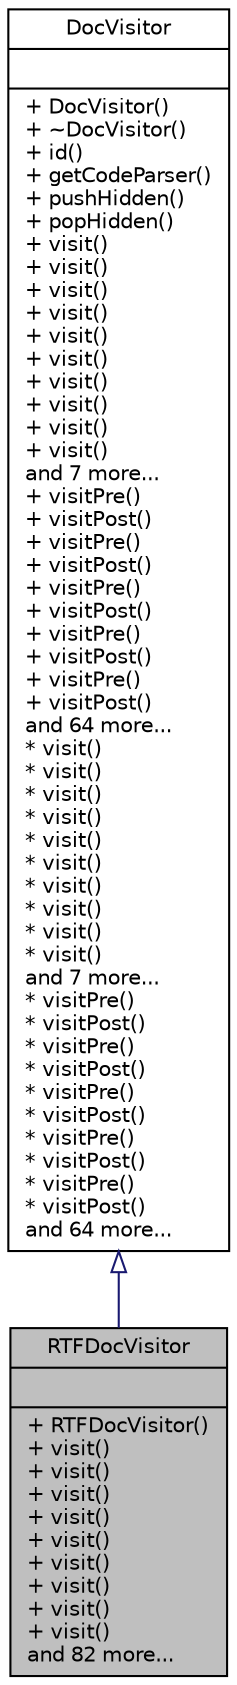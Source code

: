 digraph "RTFDocVisitor"
{
 // LATEX_PDF_SIZE
  edge [fontname="Helvetica",fontsize="10",labelfontname="Helvetica",labelfontsize="10"];
  node [fontname="Helvetica",fontsize="10",shape=record];
  Node1 [label="{RTFDocVisitor\n||+ RTFDocVisitor()\l+ visit()\l+ visit()\l+ visit()\l+ visit()\l+ visit()\l+ visit()\l+ visit()\l+ visit()\l+ visit()\land 82 more...\l}",height=0.2,width=0.4,color="black", fillcolor="grey75", style="filled", fontcolor="black",tooltip="Concrete visitor implementation for RTF output."];
  Node2 -> Node1 [dir="back",color="midnightblue",fontsize="10",style="solid",arrowtail="onormal"];
  Node2 [label="{DocVisitor\n||+ DocVisitor()\l+ ~DocVisitor()\l+ id()\l+ getCodeParser()\l+ pushHidden()\l+ popHidden()\l+ visit()\l+ visit()\l+ visit()\l+ visit()\l+ visit()\l+ visit()\l+ visit()\l+ visit()\l+ visit()\l+ visit()\land 7 more...\l+ visitPre()\l+ visitPost()\l+ visitPre()\l+ visitPost()\l+ visitPre()\l+ visitPost()\l+ visitPre()\l+ visitPost()\l+ visitPre()\l+ visitPost()\land 64 more...\l* visit()\l* visit()\l* visit()\l* visit()\l* visit()\l* visit()\l* visit()\l* visit()\l* visit()\l* visit()\land 7 more...\l* visitPre()\l* visitPost()\l* visitPre()\l* visitPost()\l* visitPre()\l* visitPost()\l* visitPre()\l* visitPost()\l* visitPre()\l* visitPost()\land 64 more...\l}",height=0.2,width=0.4,color="black", fillcolor="white", style="filled",URL="$classDocVisitor.html",tooltip="Abstract visitor that participates in the visitor pattern."];
}
